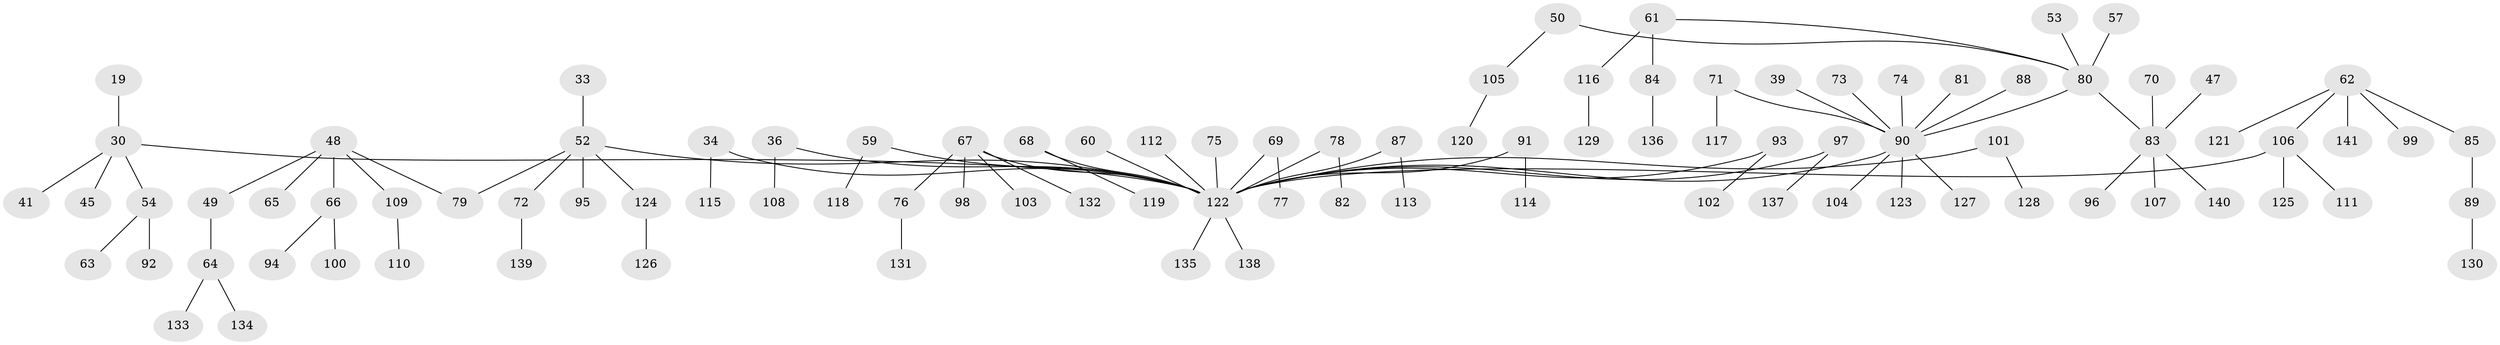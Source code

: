 // original degree distribution, {3: 0.11347517730496454, 5: 0.05673758865248227, 4: 0.04964539007092199, 8: 0.0070921985815602835, 7: 0.0070921985815602835, 2: 0.2553191489361702, 1: 0.5035460992907801, 6: 0.0070921985815602835}
// Generated by graph-tools (version 1.1) at 2025/56/03/04/25 21:56:07]
// undirected, 98 vertices, 97 edges
graph export_dot {
graph [start="1"]
  node [color=gray90,style=filled];
  19;
  30 [super="+18"];
  33;
  34;
  36;
  39;
  41;
  45;
  47;
  48;
  49;
  50;
  52 [super="+16+40"];
  53;
  54;
  57;
  59;
  60;
  61;
  62 [super="+22+32+38"];
  63;
  64;
  65;
  66;
  67 [super="+29"];
  68;
  69;
  70;
  71;
  72;
  73;
  74;
  75;
  76;
  77;
  78;
  79 [super="+10"];
  80 [super="+42"];
  81;
  82;
  83 [super="+43"];
  84;
  85;
  87;
  88;
  89;
  90 [super="+20+51+23"];
  91;
  92;
  93;
  94;
  95;
  96;
  97;
  98;
  99;
  100;
  101;
  102;
  103;
  104;
  105;
  106 [super="+44"];
  107;
  108;
  109;
  110;
  111;
  112;
  113;
  114;
  115;
  116;
  117;
  118;
  119;
  120;
  121;
  122 [super="+7+56+37+28+35+26+55+86+58+46"];
  123;
  124;
  125;
  126;
  127;
  128;
  129;
  130;
  131;
  132;
  133;
  134;
  135;
  136;
  137;
  138;
  139;
  140;
  141;
  19 -- 30;
  30 -- 41;
  30 -- 54;
  30 -- 122;
  30 -- 45;
  33 -- 52;
  34 -- 115;
  34 -- 122;
  36 -- 108;
  36 -- 122;
  39 -- 90;
  47 -- 83;
  48 -- 49;
  48 -- 65;
  48 -- 66;
  48 -- 109;
  48 -- 79;
  49 -- 64;
  50 -- 105;
  50 -- 80;
  52 -- 72;
  52 -- 95;
  52 -- 79;
  52 -- 122;
  52 -- 124;
  53 -- 80;
  54 -- 63;
  54 -- 92;
  57 -- 80;
  59 -- 118;
  59 -- 122;
  60 -- 122;
  61 -- 84;
  61 -- 116;
  61 -- 80;
  62 -- 85;
  62 -- 141;
  62 -- 121;
  62 -- 106;
  62 -- 99;
  64 -- 133;
  64 -- 134;
  66 -- 94;
  66 -- 100;
  67 -- 76;
  67 -- 132;
  67 -- 98;
  67 -- 103;
  67 -- 122;
  68 -- 119;
  68 -- 122;
  69 -- 77;
  69 -- 122;
  70 -- 83;
  71 -- 117;
  71 -- 90;
  72 -- 139;
  73 -- 90;
  74 -- 90;
  75 -- 122;
  76 -- 131;
  78 -- 82;
  78 -- 122;
  80 -- 83;
  80 -- 90;
  81 -- 90;
  83 -- 107;
  83 -- 140;
  83 -- 96;
  84 -- 136;
  85 -- 89;
  87 -- 113;
  87 -- 122;
  88 -- 90;
  89 -- 130;
  90 -- 104;
  90 -- 127;
  90 -- 122;
  90 -- 123;
  91 -- 114;
  91 -- 122;
  93 -- 102;
  93 -- 122;
  97 -- 137;
  97 -- 122;
  101 -- 128;
  101 -- 122;
  105 -- 120;
  106 -- 122;
  106 -- 125;
  106 -- 111;
  109 -- 110;
  112 -- 122;
  116 -- 129;
  122 -- 138;
  122 -- 135;
  124 -- 126;
}
